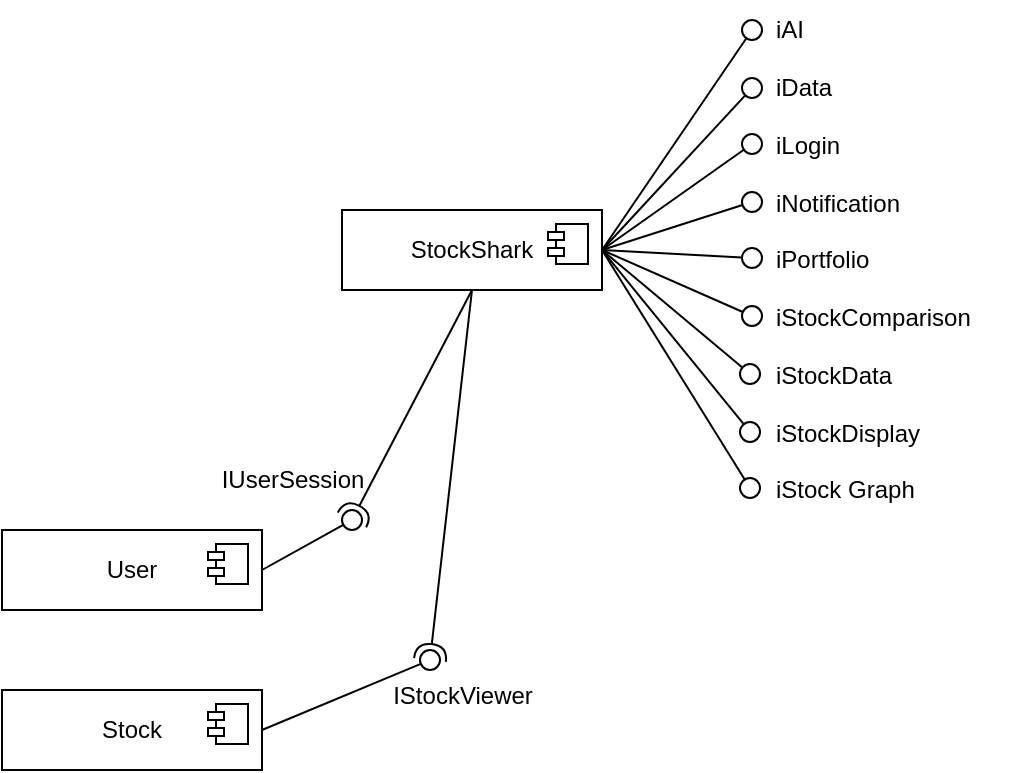 <mxfile version="26.1.0">
  <diagram name="Page-1" id="Y7Iii6px-q2RERmSMDh1">
    <mxGraphModel dx="3447" dy="1373" grid="1" gridSize="10" guides="1" tooltips="1" connect="1" arrows="1" fold="1" page="1" pageScale="1" pageWidth="827" pageHeight="1169" math="0" shadow="0">
      <root>
        <mxCell id="0" />
        <mxCell id="1" parent="0" />
        <mxCell id="ZrKHlsOdaH-sZiTSAcSX-1" value="StockShark" style="html=1;dropTarget=0;whiteSpace=wrap;" vertex="1" parent="1">
          <mxGeometry x="370" y="170" width="130" height="40" as="geometry" />
        </mxCell>
        <mxCell id="ZrKHlsOdaH-sZiTSAcSX-2" value="" style="shape=module;jettyWidth=8;jettyHeight=4;" vertex="1" parent="ZrKHlsOdaH-sZiTSAcSX-1">
          <mxGeometry x="1" width="20" height="20" relative="1" as="geometry">
            <mxPoint x="-27" y="7" as="offset" />
          </mxGeometry>
        </mxCell>
        <mxCell id="ZrKHlsOdaH-sZiTSAcSX-3" value="User" style="html=1;dropTarget=0;whiteSpace=wrap;" vertex="1" parent="1">
          <mxGeometry x="200" y="330" width="130" height="40" as="geometry" />
        </mxCell>
        <mxCell id="ZrKHlsOdaH-sZiTSAcSX-4" value="" style="shape=module;jettyWidth=8;jettyHeight=4;" vertex="1" parent="ZrKHlsOdaH-sZiTSAcSX-3">
          <mxGeometry x="1" width="20" height="20" relative="1" as="geometry">
            <mxPoint x="-27" y="7" as="offset" />
          </mxGeometry>
        </mxCell>
        <mxCell id="ZrKHlsOdaH-sZiTSAcSX-5" value="Stock" style="html=1;dropTarget=0;whiteSpace=wrap;" vertex="1" parent="1">
          <mxGeometry x="200" y="410" width="130" height="40" as="geometry" />
        </mxCell>
        <mxCell id="ZrKHlsOdaH-sZiTSAcSX-6" value="" style="shape=module;jettyWidth=8;jettyHeight=4;" vertex="1" parent="ZrKHlsOdaH-sZiTSAcSX-5">
          <mxGeometry x="1" width="20" height="20" relative="1" as="geometry">
            <mxPoint x="-27" y="7" as="offset" />
          </mxGeometry>
        </mxCell>
        <mxCell id="ZrKHlsOdaH-sZiTSAcSX-7" value="" style="rounded=0;orthogonalLoop=1;jettySize=auto;html=1;endArrow=halfCircle;endFill=0;endSize=6;strokeWidth=1;sketch=0;exitX=0.5;exitY=1;exitDx=0;exitDy=0;" edge="1" target="ZrKHlsOdaH-sZiTSAcSX-9" parent="1" source="ZrKHlsOdaH-sZiTSAcSX-1">
          <mxGeometry relative="1" as="geometry">
            <mxPoint x="470" y="280" as="sourcePoint" />
            <Array as="points" />
          </mxGeometry>
        </mxCell>
        <mxCell id="ZrKHlsOdaH-sZiTSAcSX-8" value="" style="rounded=0;orthogonalLoop=1;jettySize=auto;html=1;endArrow=oval;endFill=0;sketch=0;sourcePerimeterSpacing=0;targetPerimeterSpacing=0;endSize=10;exitX=1;exitY=0.5;exitDx=0;exitDy=0;" edge="1" target="ZrKHlsOdaH-sZiTSAcSX-9" parent="1" source="ZrKHlsOdaH-sZiTSAcSX-3">
          <mxGeometry relative="1" as="geometry">
            <mxPoint x="440" y="326" as="sourcePoint" />
          </mxGeometry>
        </mxCell>
        <mxCell id="ZrKHlsOdaH-sZiTSAcSX-9" value="" style="ellipse;whiteSpace=wrap;html=1;align=center;aspect=fixed;fillColor=none;strokeColor=none;resizable=0;perimeter=centerPerimeter;rotatable=0;allowArrows=0;points=[];outlineConnect=1;" vertex="1" parent="1">
          <mxGeometry x="370" y="320" width="10" height="10" as="geometry" />
        </mxCell>
        <mxCell id="ZrKHlsOdaH-sZiTSAcSX-10" value="" style="rounded=0;orthogonalLoop=1;jettySize=auto;html=1;endArrow=halfCircle;endFill=0;endSize=6;strokeWidth=1;sketch=0;exitX=0.5;exitY=1;exitDx=0;exitDy=0;" edge="1" target="ZrKHlsOdaH-sZiTSAcSX-12" parent="1" source="ZrKHlsOdaH-sZiTSAcSX-1">
          <mxGeometry relative="1" as="geometry">
            <mxPoint x="450" y="400" as="sourcePoint" />
          </mxGeometry>
        </mxCell>
        <mxCell id="ZrKHlsOdaH-sZiTSAcSX-11" value="" style="rounded=0;orthogonalLoop=1;jettySize=auto;html=1;endArrow=oval;endFill=0;sketch=0;sourcePerimeterSpacing=0;targetPerimeterSpacing=0;endSize=10;exitX=1;exitY=0.5;exitDx=0;exitDy=0;" edge="1" target="ZrKHlsOdaH-sZiTSAcSX-12" parent="1" source="ZrKHlsOdaH-sZiTSAcSX-5">
          <mxGeometry relative="1" as="geometry">
            <mxPoint x="415" y="335" as="sourcePoint" />
          </mxGeometry>
        </mxCell>
        <mxCell id="ZrKHlsOdaH-sZiTSAcSX-12" value="" style="ellipse;whiteSpace=wrap;html=1;align=center;aspect=fixed;fillColor=none;strokeColor=none;resizable=0;perimeter=centerPerimeter;rotatable=0;allowArrows=0;points=[];outlineConnect=1;" vertex="1" parent="1">
          <mxGeometry x="409" y="390" width="10" height="10" as="geometry" />
        </mxCell>
        <mxCell id="ZrKHlsOdaH-sZiTSAcSX-13" value="IUserSession" style="text;html=1;align=center;verticalAlign=middle;resizable=0;points=[];autosize=1;strokeColor=none;fillColor=none;" vertex="1" parent="1">
          <mxGeometry x="300" y="290" width="90" height="30" as="geometry" />
        </mxCell>
        <mxCell id="ZrKHlsOdaH-sZiTSAcSX-14" value="IStockViewer" style="text;html=1;align=center;verticalAlign=middle;resizable=0;points=[];autosize=1;strokeColor=none;fillColor=none;" vertex="1" parent="1">
          <mxGeometry x="385" y="398" width="90" height="30" as="geometry" />
        </mxCell>
        <mxCell id="ZrKHlsOdaH-sZiTSAcSX-23" value="" style="rounded=0;orthogonalLoop=1;jettySize=auto;html=1;endArrow=oval;endFill=0;sketch=0;sourcePerimeterSpacing=0;targetPerimeterSpacing=0;endSize=10;exitX=1;exitY=0.5;exitDx=0;exitDy=0;" edge="1" target="ZrKHlsOdaH-sZiTSAcSX-24" parent="1" source="ZrKHlsOdaH-sZiTSAcSX-1">
          <mxGeometry relative="1" as="geometry">
            <mxPoint x="520" y="175" as="sourcePoint" />
          </mxGeometry>
        </mxCell>
        <mxCell id="ZrKHlsOdaH-sZiTSAcSX-24" value="" style="ellipse;whiteSpace=wrap;html=1;align=center;aspect=fixed;fillColor=none;strokeColor=none;resizable=0;perimeter=centerPerimeter;rotatable=0;allowArrows=0;points=[];outlineConnect=1;" vertex="1" parent="1">
          <mxGeometry x="570" y="75" width="10" height="10" as="geometry" />
        </mxCell>
        <mxCell id="ZrKHlsOdaH-sZiTSAcSX-29" value="" style="ellipse;whiteSpace=wrap;html=1;align=center;aspect=fixed;fillColor=none;strokeColor=none;resizable=0;perimeter=centerPerimeter;rotatable=0;allowArrows=0;points=[];outlineConnect=1;" vertex="1" parent="1">
          <mxGeometry x="590" y="190" width="10" height="10" as="geometry" />
        </mxCell>
        <mxCell id="ZrKHlsOdaH-sZiTSAcSX-31" value="&lt;div&gt;iAI&lt;/div&gt;&lt;div&gt;&lt;br&gt;&lt;/div&gt;&lt;div&gt;iData&lt;/div&gt;&lt;div&gt;&lt;br&gt;&lt;/div&gt;&lt;div&gt;iLogin&lt;/div&gt;&lt;div&gt;&lt;br&gt;&lt;/div&gt;&lt;div&gt;iNotification&lt;/div&gt;&lt;div&gt;&lt;br&gt;&lt;/div&gt;&lt;div&gt;iPortfolio&lt;/div&gt;&lt;div&gt;&lt;br&gt;&lt;/div&gt;iStockComparison&lt;div&gt;&lt;br&gt;&lt;/div&gt;&lt;div&gt;iStockData&lt;/div&gt;&lt;div&gt;&lt;br&gt;&lt;/div&gt;&lt;div&gt;iStockDisplay&lt;/div&gt;&lt;div&gt;&lt;br&gt;&lt;/div&gt;&lt;div&gt;iStock Graph&lt;/div&gt;" style="text;html=1;align=left;verticalAlign=middle;resizable=0;points=[];autosize=1;strokeColor=none;fillColor=none;" vertex="1" parent="1">
          <mxGeometry x="585" y="65" width="120" height="260" as="geometry" />
        </mxCell>
        <mxCell id="ZrKHlsOdaH-sZiTSAcSX-33" value="" style="rounded=0;orthogonalLoop=1;jettySize=auto;html=1;endArrow=oval;endFill=0;sketch=0;sourcePerimeterSpacing=0;targetPerimeterSpacing=0;endSize=10;exitX=1;exitY=0.5;exitDx=0;exitDy=0;" edge="1" target="ZrKHlsOdaH-sZiTSAcSX-34" parent="1" source="ZrKHlsOdaH-sZiTSAcSX-1">
          <mxGeometry relative="1" as="geometry">
            <mxPoint x="520" y="170" as="sourcePoint" />
          </mxGeometry>
        </mxCell>
        <mxCell id="ZrKHlsOdaH-sZiTSAcSX-34" value="" style="ellipse;whiteSpace=wrap;html=1;align=center;aspect=fixed;fillColor=none;strokeColor=none;resizable=0;perimeter=centerPerimeter;rotatable=0;allowArrows=0;points=[];outlineConnect=1;" vertex="1" parent="1">
          <mxGeometry x="570" y="104" width="10" height="10" as="geometry" />
        </mxCell>
        <mxCell id="ZrKHlsOdaH-sZiTSAcSX-36" value="" style="rounded=0;orthogonalLoop=1;jettySize=auto;html=1;endArrow=oval;endFill=0;sketch=0;sourcePerimeterSpacing=0;targetPerimeterSpacing=0;endSize=10;exitX=1;exitY=0.5;exitDx=0;exitDy=0;" edge="1" target="ZrKHlsOdaH-sZiTSAcSX-37" parent="1" source="ZrKHlsOdaH-sZiTSAcSX-1">
          <mxGeometry relative="1" as="geometry">
            <mxPoint x="550" y="185" as="sourcePoint" />
          </mxGeometry>
        </mxCell>
        <mxCell id="ZrKHlsOdaH-sZiTSAcSX-37" value="" style="ellipse;whiteSpace=wrap;html=1;align=center;aspect=fixed;fillColor=none;strokeColor=none;resizable=0;perimeter=centerPerimeter;rotatable=0;allowArrows=0;points=[];outlineConnect=1;" vertex="1" parent="1">
          <mxGeometry x="570" y="132" width="10" height="10" as="geometry" />
        </mxCell>
        <mxCell id="ZrKHlsOdaH-sZiTSAcSX-39" value="" style="rounded=0;orthogonalLoop=1;jettySize=auto;html=1;endArrow=oval;endFill=0;sketch=0;sourcePerimeterSpacing=0;targetPerimeterSpacing=0;endSize=10;exitX=1;exitY=0.5;exitDx=0;exitDy=0;" edge="1" target="ZrKHlsOdaH-sZiTSAcSX-40" parent="1" source="ZrKHlsOdaH-sZiTSAcSX-1">
          <mxGeometry relative="1" as="geometry">
            <mxPoint x="520" y="215" as="sourcePoint" />
          </mxGeometry>
        </mxCell>
        <mxCell id="ZrKHlsOdaH-sZiTSAcSX-40" value="" style="ellipse;whiteSpace=wrap;html=1;align=center;aspect=fixed;fillColor=none;strokeColor=none;resizable=0;perimeter=centerPerimeter;rotatable=0;allowArrows=0;points=[];outlineConnect=1;" vertex="1" parent="1">
          <mxGeometry x="570" y="161" width="10" height="10" as="geometry" />
        </mxCell>
        <mxCell id="ZrKHlsOdaH-sZiTSAcSX-42" value="" style="rounded=0;orthogonalLoop=1;jettySize=auto;html=1;endArrow=oval;endFill=0;sketch=0;sourcePerimeterSpacing=0;targetPerimeterSpacing=0;endSize=10;exitX=1;exitY=0.5;exitDx=0;exitDy=0;" edge="1" target="ZrKHlsOdaH-sZiTSAcSX-43" parent="1" source="ZrKHlsOdaH-sZiTSAcSX-1">
          <mxGeometry relative="1" as="geometry">
            <mxPoint x="540" y="235" as="sourcePoint" />
          </mxGeometry>
        </mxCell>
        <mxCell id="ZrKHlsOdaH-sZiTSAcSX-43" value="" style="ellipse;whiteSpace=wrap;html=1;align=center;aspect=fixed;fillColor=none;strokeColor=none;resizable=0;perimeter=centerPerimeter;rotatable=0;allowArrows=0;points=[];outlineConnect=1;" vertex="1" parent="1">
          <mxGeometry x="570" y="189" width="10" height="10" as="geometry" />
        </mxCell>
        <mxCell id="ZrKHlsOdaH-sZiTSAcSX-45" value="" style="rounded=0;orthogonalLoop=1;jettySize=auto;html=1;endArrow=oval;endFill=0;sketch=0;sourcePerimeterSpacing=0;targetPerimeterSpacing=0;endSize=10;exitX=1;exitY=0.5;exitDx=0;exitDy=0;" edge="1" target="ZrKHlsOdaH-sZiTSAcSX-46" parent="1" source="ZrKHlsOdaH-sZiTSAcSX-1">
          <mxGeometry relative="1" as="geometry">
            <mxPoint x="520" y="225" as="sourcePoint" />
          </mxGeometry>
        </mxCell>
        <mxCell id="ZrKHlsOdaH-sZiTSAcSX-46" value="" style="ellipse;whiteSpace=wrap;html=1;align=center;aspect=fixed;fillColor=none;strokeColor=none;resizable=0;perimeter=centerPerimeter;rotatable=0;allowArrows=0;points=[];outlineConnect=1;" vertex="1" parent="1">
          <mxGeometry x="570" y="218" width="10" height="10" as="geometry" />
        </mxCell>
        <mxCell id="ZrKHlsOdaH-sZiTSAcSX-48" value="" style="rounded=0;orthogonalLoop=1;jettySize=auto;html=1;endArrow=oval;endFill=0;sketch=0;sourcePerimeterSpacing=0;targetPerimeterSpacing=0;endSize=10;exitX=1;exitY=0.5;exitDx=0;exitDy=0;" edge="1" target="ZrKHlsOdaH-sZiTSAcSX-49" parent="1" source="ZrKHlsOdaH-sZiTSAcSX-1">
          <mxGeometry relative="1" as="geometry">
            <mxPoint x="480" y="255" as="sourcePoint" />
          </mxGeometry>
        </mxCell>
        <mxCell id="ZrKHlsOdaH-sZiTSAcSX-49" value="" style="ellipse;whiteSpace=wrap;html=1;align=center;aspect=fixed;fillColor=none;strokeColor=none;resizable=0;perimeter=centerPerimeter;rotatable=0;allowArrows=0;points=[];outlineConnect=1;" vertex="1" parent="1">
          <mxGeometry x="569" y="247" width="10" height="10" as="geometry" />
        </mxCell>
        <mxCell id="ZrKHlsOdaH-sZiTSAcSX-51" value="" style="rounded=0;orthogonalLoop=1;jettySize=auto;html=1;endArrow=oval;endFill=0;sketch=0;sourcePerimeterSpacing=0;targetPerimeterSpacing=0;endSize=10;exitX=1;exitY=0.5;exitDx=0;exitDy=0;" edge="1" target="ZrKHlsOdaH-sZiTSAcSX-52" parent="1" source="ZrKHlsOdaH-sZiTSAcSX-1">
          <mxGeometry relative="1" as="geometry">
            <mxPoint x="510" y="285" as="sourcePoint" />
          </mxGeometry>
        </mxCell>
        <mxCell id="ZrKHlsOdaH-sZiTSAcSX-52" value="" style="ellipse;whiteSpace=wrap;html=1;align=center;aspect=fixed;fillColor=none;strokeColor=none;resizable=0;perimeter=centerPerimeter;rotatable=0;allowArrows=0;points=[];outlineConnect=1;" vertex="1" parent="1">
          <mxGeometry x="569" y="276" width="10" height="10" as="geometry" />
        </mxCell>
        <mxCell id="ZrKHlsOdaH-sZiTSAcSX-54" value="" style="rounded=0;orthogonalLoop=1;jettySize=auto;html=1;endArrow=oval;endFill=0;sketch=0;sourcePerimeterSpacing=0;targetPerimeterSpacing=0;endSize=10;exitX=1;exitY=0.5;exitDx=0;exitDy=0;" edge="1" target="ZrKHlsOdaH-sZiTSAcSX-55" parent="1" source="ZrKHlsOdaH-sZiTSAcSX-1">
          <mxGeometry relative="1" as="geometry">
            <mxPoint x="500" y="305" as="sourcePoint" />
          </mxGeometry>
        </mxCell>
        <mxCell id="ZrKHlsOdaH-sZiTSAcSX-55" value="" style="ellipse;whiteSpace=wrap;html=1;align=center;aspect=fixed;fillColor=none;strokeColor=none;resizable=0;perimeter=centerPerimeter;rotatable=0;allowArrows=0;points=[];outlineConnect=1;" vertex="1" parent="1">
          <mxGeometry x="569" y="304" width="10" height="10" as="geometry" />
        </mxCell>
      </root>
    </mxGraphModel>
  </diagram>
</mxfile>
